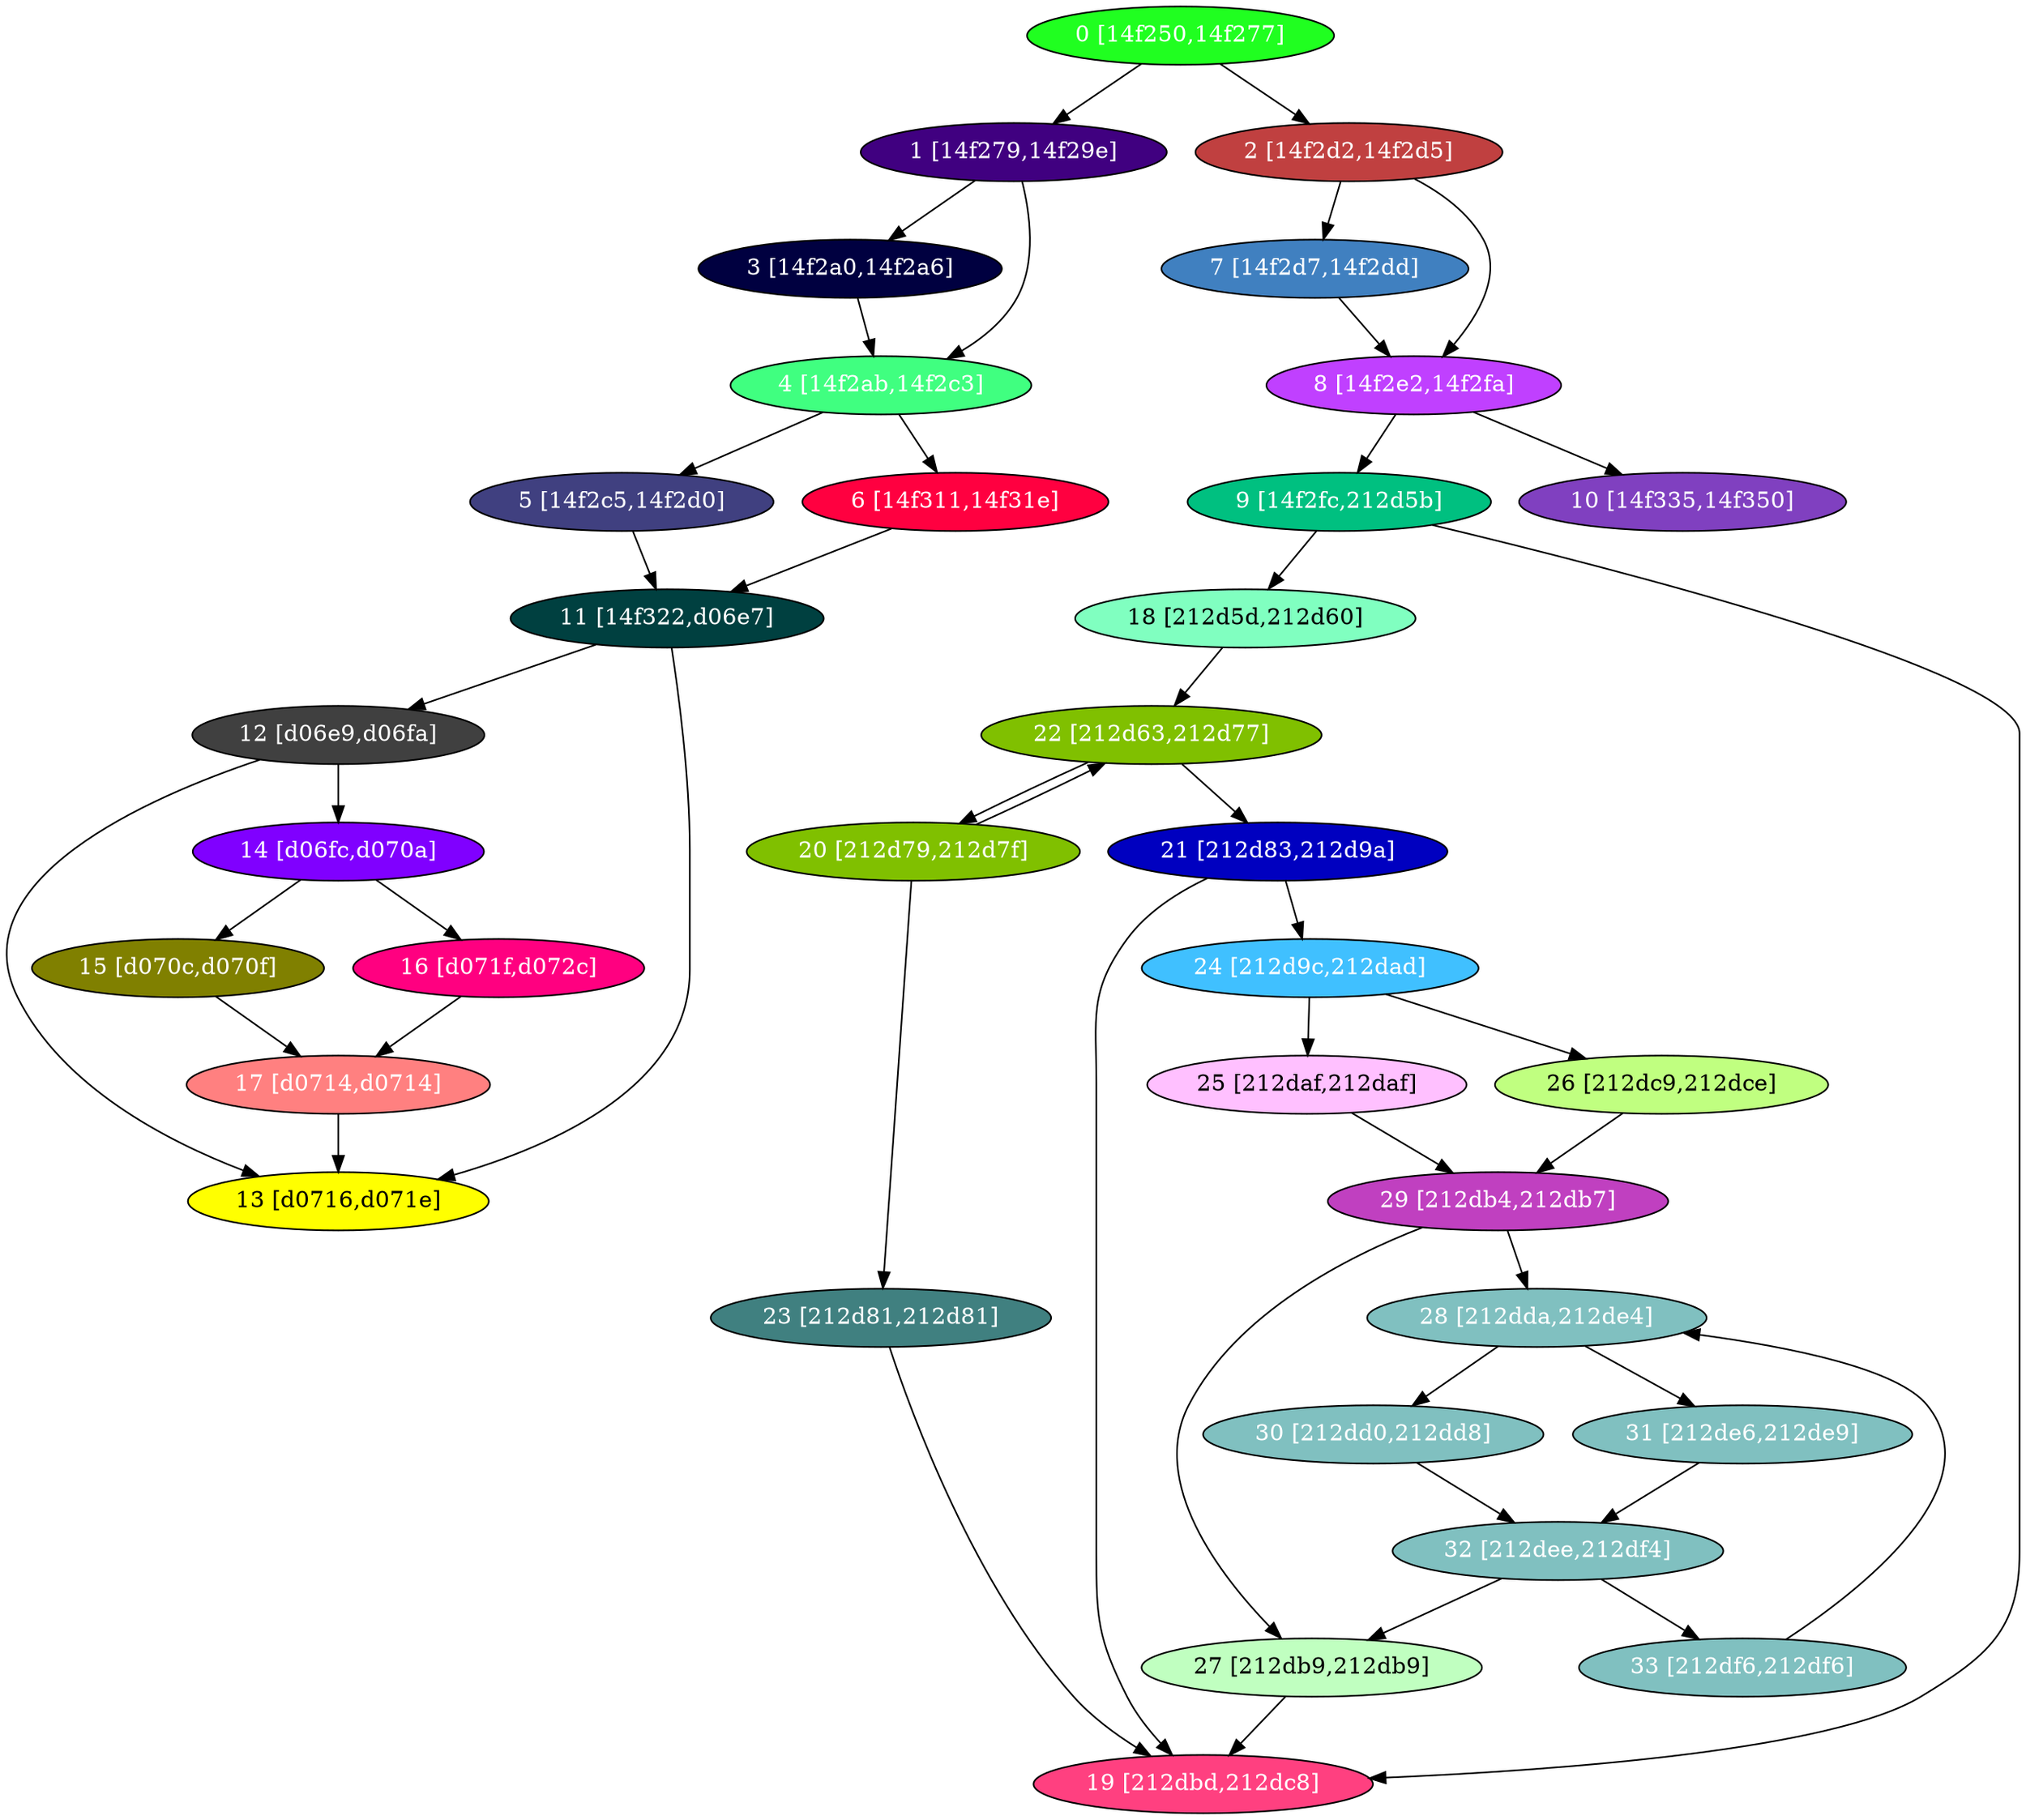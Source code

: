 diGraph libnss3{
	libnss3_0  [style=filled fillcolor="#20FF20" fontcolor="#ffffff" shape=oval label="0 [14f250,14f277]"]
	libnss3_1  [style=filled fillcolor="#400080" fontcolor="#ffffff" shape=oval label="1 [14f279,14f29e]"]
	libnss3_2  [style=filled fillcolor="#C04040" fontcolor="#ffffff" shape=oval label="2 [14f2d2,14f2d5]"]
	libnss3_3  [style=filled fillcolor="#000040" fontcolor="#ffffff" shape=oval label="3 [14f2a0,14f2a6]"]
	libnss3_4  [style=filled fillcolor="#40FF80" fontcolor="#ffffff" shape=oval label="4 [14f2ab,14f2c3]"]
	libnss3_5  [style=filled fillcolor="#404080" fontcolor="#ffffff" shape=oval label="5 [14f2c5,14f2d0]"]
	libnss3_6  [style=filled fillcolor="#FF0040" fontcolor="#ffffff" shape=oval label="6 [14f311,14f31e]"]
	libnss3_7  [style=filled fillcolor="#4080C0" fontcolor="#ffffff" shape=oval label="7 [14f2d7,14f2dd]"]
	libnss3_8  [style=filled fillcolor="#C040FF" fontcolor="#ffffff" shape=oval label="8 [14f2e2,14f2fa]"]
	libnss3_9  [style=filled fillcolor="#00C080" fontcolor="#ffffff" shape=oval label="9 [14f2fc,212d5b]"]
	libnss3_a  [style=filled fillcolor="#8040C0" fontcolor="#ffffff" shape=oval label="10 [14f335,14f350]"]
	libnss3_b  [style=filled fillcolor="#004040" fontcolor="#ffffff" shape=oval label="11 [14f322,d06e7]"]
	libnss3_c  [style=filled fillcolor="#404040" fontcolor="#ffffff" shape=oval label="12 [d06e9,d06fa]"]
	libnss3_d  [style=filled fillcolor="#FFFF00" fontcolor="#000000" shape=oval label="13 [d0716,d071e]"]
	libnss3_e  [style=filled fillcolor="#8000FF" fontcolor="#ffffff" shape=oval label="14 [d06fc,d070a]"]
	libnss3_f  [style=filled fillcolor="#808000" fontcolor="#ffffff" shape=oval label="15 [d070c,d070f]"]
	libnss3_10  [style=filled fillcolor="#FF0080" fontcolor="#ffffff" shape=oval label="16 [d071f,d072c]"]
	libnss3_11  [style=filled fillcolor="#FF8080" fontcolor="#ffffff" shape=oval label="17 [d0714,d0714]"]
	libnss3_12  [style=filled fillcolor="#80FFC0" fontcolor="#000000" shape=oval label="18 [212d5d,212d60]"]
	libnss3_13  [style=filled fillcolor="#FF4080" fontcolor="#ffffff" shape=oval label="19 [212dbd,212dc8]"]
	libnss3_14  [style=filled fillcolor="#80C000" fontcolor="#ffffff" shape=oval label="20 [212d79,212d7f]"]
	libnss3_15  [style=filled fillcolor="#0000C0" fontcolor="#ffffff" shape=oval label="21 [212d83,212d9a]"]
	libnss3_16  [style=filled fillcolor="#80C000" fontcolor="#ffffff" shape=oval label="22 [212d63,212d77]"]
	libnss3_17  [style=filled fillcolor="#408080" fontcolor="#ffffff" shape=oval label="23 [212d81,212d81]"]
	libnss3_18  [style=filled fillcolor="#40C0FF" fontcolor="#ffffff" shape=oval label="24 [212d9c,212dad]"]
	libnss3_19  [style=filled fillcolor="#FFC0FF" fontcolor="#000000" shape=oval label="25 [212daf,212daf]"]
	libnss3_1a  [style=filled fillcolor="#C0FF80" fontcolor="#000000" shape=oval label="26 [212dc9,212dce]"]
	libnss3_1b  [style=filled fillcolor="#C0FFC0" fontcolor="#000000" shape=oval label="27 [212db9,212db9]"]
	libnss3_1c  [style=filled fillcolor="#80C0C0" fontcolor="#ffffff" shape=oval label="28 [212dda,212de4]"]
	libnss3_1d  [style=filled fillcolor="#C040C0" fontcolor="#ffffff" shape=oval label="29 [212db4,212db7]"]
	libnss3_1e  [style=filled fillcolor="#80C0C0" fontcolor="#ffffff" shape=oval label="30 [212dd0,212dd8]"]
	libnss3_1f  [style=filled fillcolor="#80C0C0" fontcolor="#ffffff" shape=oval label="31 [212de6,212de9]"]
	libnss3_20  [style=filled fillcolor="#80C0C0" fontcolor="#ffffff" shape=oval label="32 [212dee,212df4]"]
	libnss3_21  [style=filled fillcolor="#80C0C0" fontcolor="#ffffff" shape=oval label="33 [212df6,212df6]"]

	libnss3_0 -> libnss3_1
	libnss3_0 -> libnss3_2
	libnss3_1 -> libnss3_3
	libnss3_1 -> libnss3_4
	libnss3_2 -> libnss3_7
	libnss3_2 -> libnss3_8
	libnss3_3 -> libnss3_4
	libnss3_4 -> libnss3_5
	libnss3_4 -> libnss3_6
	libnss3_5 -> libnss3_b
	libnss3_6 -> libnss3_b
	libnss3_7 -> libnss3_8
	libnss3_8 -> libnss3_9
	libnss3_8 -> libnss3_a
	libnss3_9 -> libnss3_12
	libnss3_9 -> libnss3_13
	libnss3_b -> libnss3_c
	libnss3_b -> libnss3_d
	libnss3_c -> libnss3_d
	libnss3_c -> libnss3_e
	libnss3_e -> libnss3_f
	libnss3_e -> libnss3_10
	libnss3_f -> libnss3_11
	libnss3_10 -> libnss3_11
	libnss3_11 -> libnss3_d
	libnss3_12 -> libnss3_16
	libnss3_14 -> libnss3_16
	libnss3_14 -> libnss3_17
	libnss3_15 -> libnss3_13
	libnss3_15 -> libnss3_18
	libnss3_16 -> libnss3_14
	libnss3_16 -> libnss3_15
	libnss3_17 -> libnss3_13
	libnss3_18 -> libnss3_19
	libnss3_18 -> libnss3_1a
	libnss3_19 -> libnss3_1d
	libnss3_1a -> libnss3_1d
	libnss3_1b -> libnss3_13
	libnss3_1c -> libnss3_1e
	libnss3_1c -> libnss3_1f
	libnss3_1d -> libnss3_1b
	libnss3_1d -> libnss3_1c
	libnss3_1e -> libnss3_20
	libnss3_1f -> libnss3_20
	libnss3_20 -> libnss3_1b
	libnss3_20 -> libnss3_21
	libnss3_21 -> libnss3_1c
}